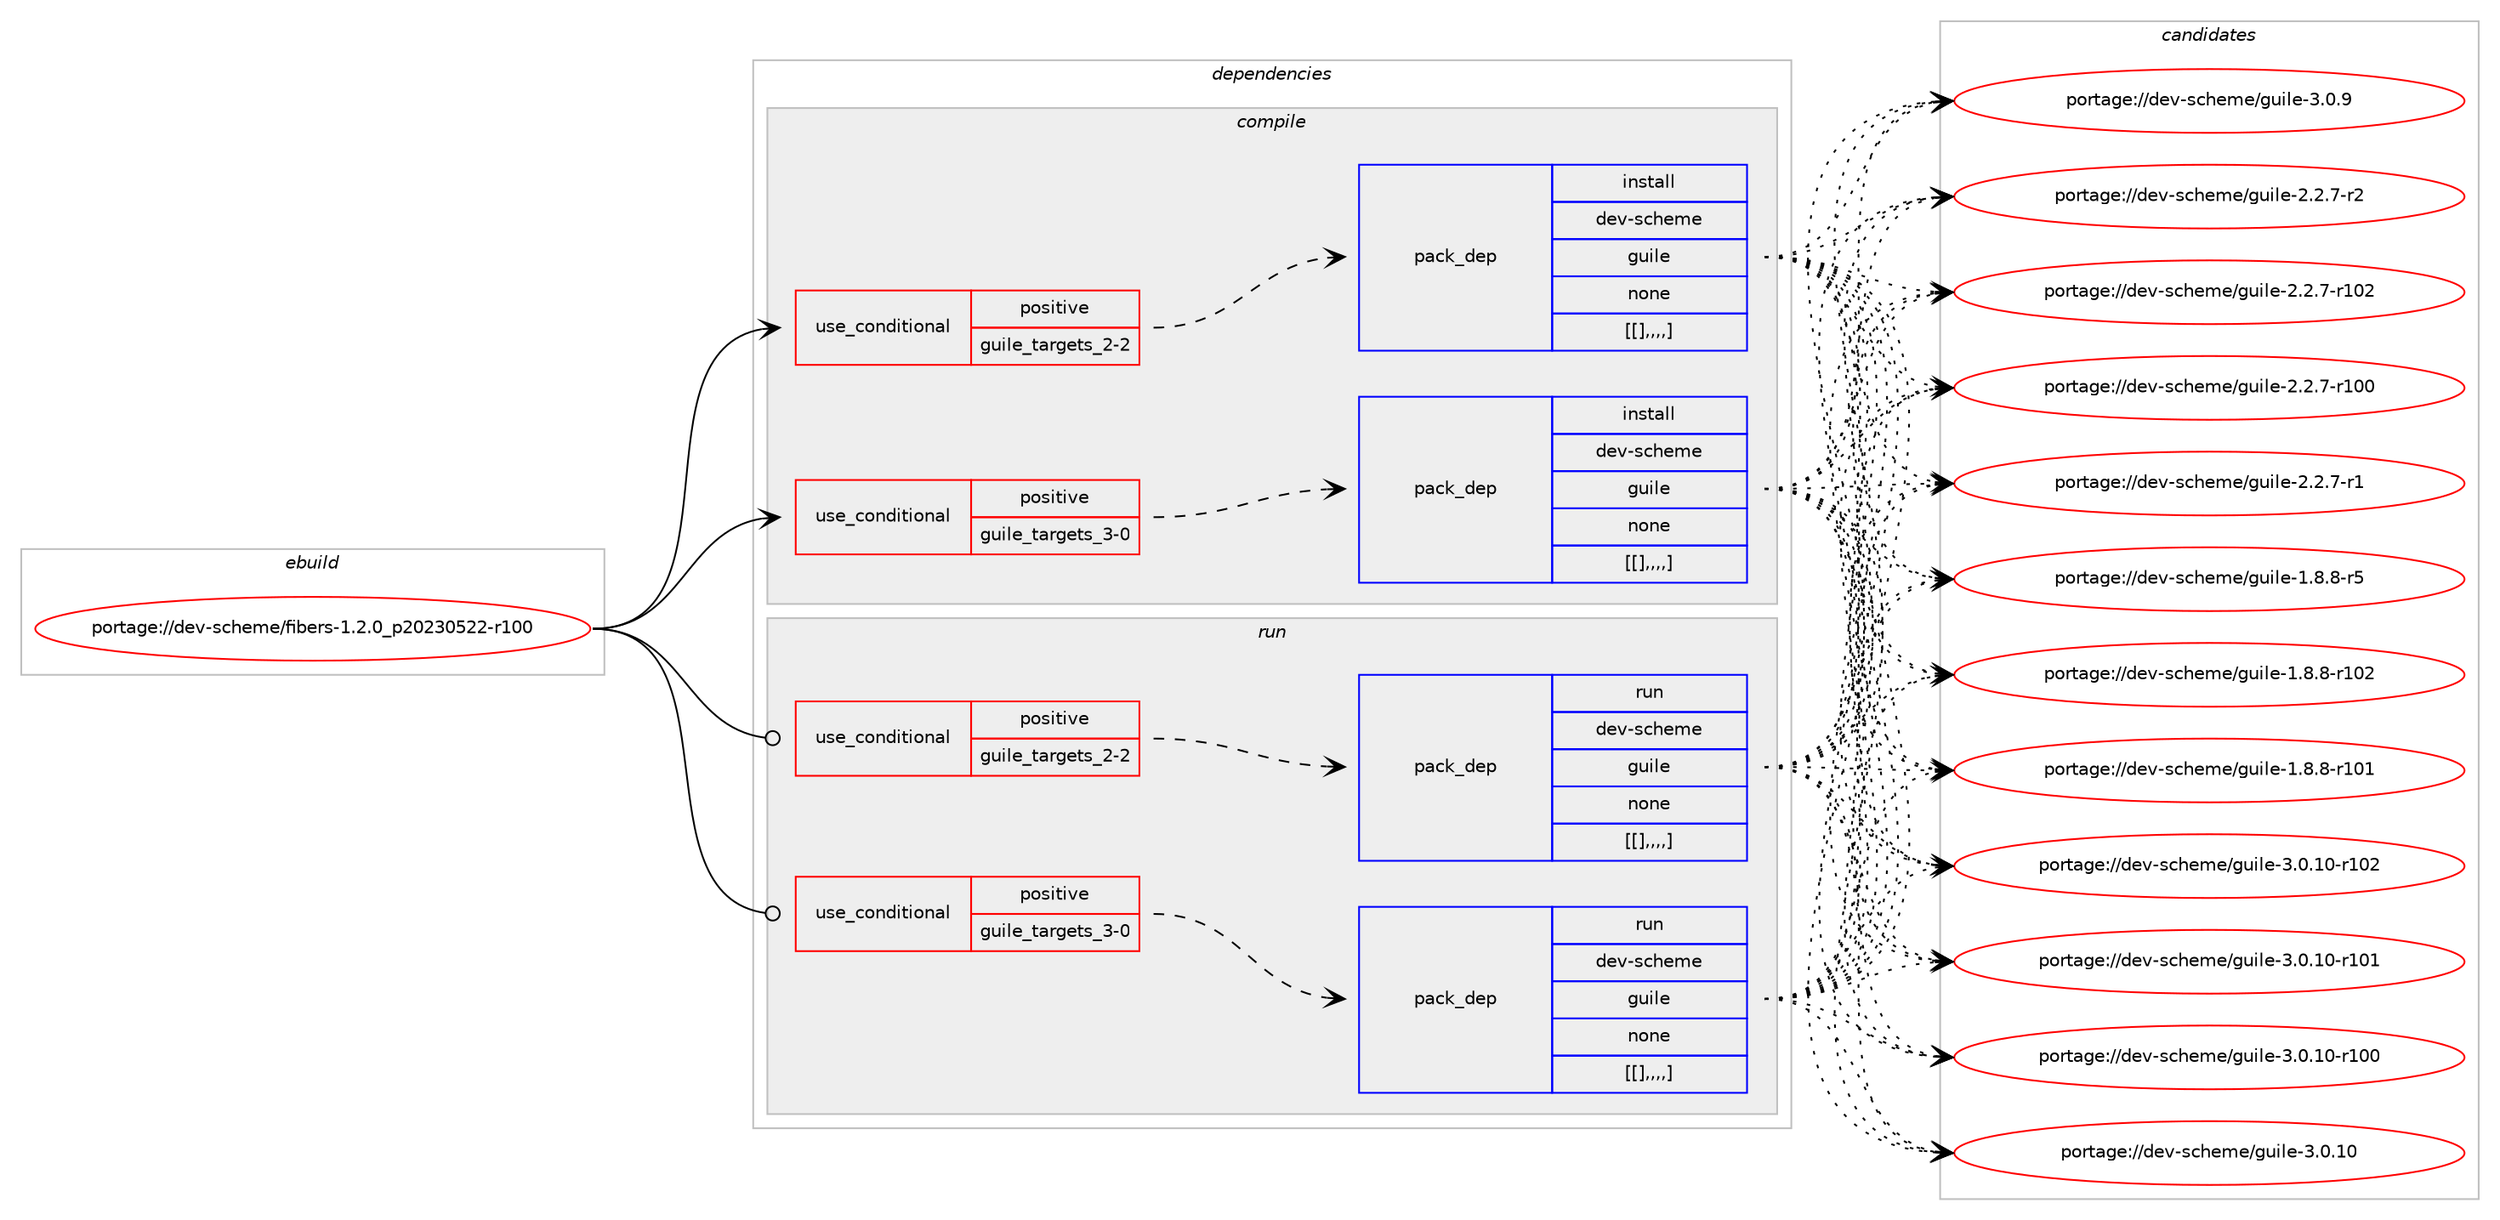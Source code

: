 digraph prolog {

# *************
# Graph options
# *************

newrank=true;
concentrate=true;
compound=true;
graph [rankdir=LR,fontname=Helvetica,fontsize=10,ranksep=1.5];#, ranksep=2.5, nodesep=0.2];
edge  [arrowhead=vee];
node  [fontname=Helvetica,fontsize=10];

# **********
# The ebuild
# **********

subgraph cluster_leftcol {
color=gray;
label=<<i>ebuild</i>>;
id [label="portage://dev-scheme/fibers-1.2.0_p20230522-r100", color=red, width=4, href="../dev-scheme/fibers-1.2.0_p20230522-r100.svg"];
}

# ****************
# The dependencies
# ****************

subgraph cluster_midcol {
color=gray;
label=<<i>dependencies</i>>;
subgraph cluster_compile {
fillcolor="#eeeeee";
style=filled;
label=<<i>compile</i>>;
subgraph cond63623 {
dependency220282 [label=<<TABLE BORDER="0" CELLBORDER="1" CELLSPACING="0" CELLPADDING="4"><TR><TD ROWSPAN="3" CELLPADDING="10">use_conditional</TD></TR><TR><TD>positive</TD></TR><TR><TD>guile_targets_2-2</TD></TR></TABLE>>, shape=none, color=red];
subgraph pack155178 {
dependency220286 [label=<<TABLE BORDER="0" CELLBORDER="1" CELLSPACING="0" CELLPADDING="4" WIDTH="220"><TR><TD ROWSPAN="6" CELLPADDING="30">pack_dep</TD></TR><TR><TD WIDTH="110">install</TD></TR><TR><TD>dev-scheme</TD></TR><TR><TD>guile</TD></TR><TR><TD>none</TD></TR><TR><TD>[[],,,,]</TD></TR></TABLE>>, shape=none, color=blue];
}
dependency220282:e -> dependency220286:w [weight=20,style="dashed",arrowhead="vee"];
}
id:e -> dependency220282:w [weight=20,style="solid",arrowhead="vee"];
subgraph cond63626 {
dependency220307 [label=<<TABLE BORDER="0" CELLBORDER="1" CELLSPACING="0" CELLPADDING="4"><TR><TD ROWSPAN="3" CELLPADDING="10">use_conditional</TD></TR><TR><TD>positive</TD></TR><TR><TD>guile_targets_3-0</TD></TR></TABLE>>, shape=none, color=red];
subgraph pack155194 {
dependency220309 [label=<<TABLE BORDER="0" CELLBORDER="1" CELLSPACING="0" CELLPADDING="4" WIDTH="220"><TR><TD ROWSPAN="6" CELLPADDING="30">pack_dep</TD></TR><TR><TD WIDTH="110">install</TD></TR><TR><TD>dev-scheme</TD></TR><TR><TD>guile</TD></TR><TR><TD>none</TD></TR><TR><TD>[[],,,,]</TD></TR></TABLE>>, shape=none, color=blue];
}
dependency220307:e -> dependency220309:w [weight=20,style="dashed",arrowhead="vee"];
}
id:e -> dependency220307:w [weight=20,style="solid",arrowhead="vee"];
}
subgraph cluster_compileandrun {
fillcolor="#eeeeee";
style=filled;
label=<<i>compile and run</i>>;
}
subgraph cluster_run {
fillcolor="#eeeeee";
style=filled;
label=<<i>run</i>>;
subgraph cond63635 {
dependency220320 [label=<<TABLE BORDER="0" CELLBORDER="1" CELLSPACING="0" CELLPADDING="4"><TR><TD ROWSPAN="3" CELLPADDING="10">use_conditional</TD></TR><TR><TD>positive</TD></TR><TR><TD>guile_targets_2-2</TD></TR></TABLE>>, shape=none, color=red];
subgraph pack155201 {
dependency220359 [label=<<TABLE BORDER="0" CELLBORDER="1" CELLSPACING="0" CELLPADDING="4" WIDTH="220"><TR><TD ROWSPAN="6" CELLPADDING="30">pack_dep</TD></TR><TR><TD WIDTH="110">run</TD></TR><TR><TD>dev-scheme</TD></TR><TR><TD>guile</TD></TR><TR><TD>none</TD></TR><TR><TD>[[],,,,]</TD></TR></TABLE>>, shape=none, color=blue];
}
dependency220320:e -> dependency220359:w [weight=20,style="dashed",arrowhead="vee"];
}
id:e -> dependency220320:w [weight=20,style="solid",arrowhead="odot"];
subgraph cond63648 {
dependency220392 [label=<<TABLE BORDER="0" CELLBORDER="1" CELLSPACING="0" CELLPADDING="4"><TR><TD ROWSPAN="3" CELLPADDING="10">use_conditional</TD></TR><TR><TD>positive</TD></TR><TR><TD>guile_targets_3-0</TD></TR></TABLE>>, shape=none, color=red];
subgraph pack155298 {
dependency220453 [label=<<TABLE BORDER="0" CELLBORDER="1" CELLSPACING="0" CELLPADDING="4" WIDTH="220"><TR><TD ROWSPAN="6" CELLPADDING="30">pack_dep</TD></TR><TR><TD WIDTH="110">run</TD></TR><TR><TD>dev-scheme</TD></TR><TR><TD>guile</TD></TR><TR><TD>none</TD></TR><TR><TD>[[],,,,]</TD></TR></TABLE>>, shape=none, color=blue];
}
dependency220392:e -> dependency220453:w [weight=20,style="dashed",arrowhead="vee"];
}
id:e -> dependency220392:w [weight=20,style="solid",arrowhead="odot"];
}
}

# **************
# The candidates
# **************

subgraph cluster_choices {
rank=same;
color=gray;
label=<<i>candidates</i>>;

subgraph choice154881 {
color=black;
nodesep=1;
choice1001011184511599104101109101471031171051081014551464846494845114494850 [label="portage://dev-scheme/guile-3.0.10-r102", color=red, width=4,href="../dev-scheme/guile-3.0.10-r102.svg"];
choice1001011184511599104101109101471031171051081014551464846494845114494849 [label="portage://dev-scheme/guile-3.0.10-r101", color=red, width=4,href="../dev-scheme/guile-3.0.10-r101.svg"];
choice1001011184511599104101109101471031171051081014551464846494845114494848 [label="portage://dev-scheme/guile-3.0.10-r100", color=red, width=4,href="../dev-scheme/guile-3.0.10-r100.svg"];
choice10010111845115991041011091014710311710510810145514648464948 [label="portage://dev-scheme/guile-3.0.10", color=red, width=4,href="../dev-scheme/guile-3.0.10.svg"];
choice100101118451159910410110910147103117105108101455146484657 [label="portage://dev-scheme/guile-3.0.9", color=red, width=4,href="../dev-scheme/guile-3.0.9.svg"];
choice1001011184511599104101109101471031171051081014550465046554511450 [label="portage://dev-scheme/guile-2.2.7-r2", color=red, width=4,href="../dev-scheme/guile-2.2.7-r2.svg"];
choice10010111845115991041011091014710311710510810145504650465545114494850 [label="portage://dev-scheme/guile-2.2.7-r102", color=red, width=4,href="../dev-scheme/guile-2.2.7-r102.svg"];
choice10010111845115991041011091014710311710510810145504650465545114494848 [label="portage://dev-scheme/guile-2.2.7-r100", color=red, width=4,href="../dev-scheme/guile-2.2.7-r100.svg"];
choice1001011184511599104101109101471031171051081014550465046554511449 [label="portage://dev-scheme/guile-2.2.7-r1", color=red, width=4,href="../dev-scheme/guile-2.2.7-r1.svg"];
choice1001011184511599104101109101471031171051081014549465646564511453 [label="portage://dev-scheme/guile-1.8.8-r5", color=red, width=4,href="../dev-scheme/guile-1.8.8-r5.svg"];
choice10010111845115991041011091014710311710510810145494656465645114494850 [label="portage://dev-scheme/guile-1.8.8-r102", color=red, width=4,href="../dev-scheme/guile-1.8.8-r102.svg"];
choice10010111845115991041011091014710311710510810145494656465645114494849 [label="portage://dev-scheme/guile-1.8.8-r101", color=red, width=4,href="../dev-scheme/guile-1.8.8-r101.svg"];
dependency220286:e -> choice1001011184511599104101109101471031171051081014551464846494845114494850:w [style=dotted,weight="100"];
dependency220286:e -> choice1001011184511599104101109101471031171051081014551464846494845114494849:w [style=dotted,weight="100"];
dependency220286:e -> choice1001011184511599104101109101471031171051081014551464846494845114494848:w [style=dotted,weight="100"];
dependency220286:e -> choice10010111845115991041011091014710311710510810145514648464948:w [style=dotted,weight="100"];
dependency220286:e -> choice100101118451159910410110910147103117105108101455146484657:w [style=dotted,weight="100"];
dependency220286:e -> choice1001011184511599104101109101471031171051081014550465046554511450:w [style=dotted,weight="100"];
dependency220286:e -> choice10010111845115991041011091014710311710510810145504650465545114494850:w [style=dotted,weight="100"];
dependency220286:e -> choice10010111845115991041011091014710311710510810145504650465545114494848:w [style=dotted,weight="100"];
dependency220286:e -> choice1001011184511599104101109101471031171051081014550465046554511449:w [style=dotted,weight="100"];
dependency220286:e -> choice1001011184511599104101109101471031171051081014549465646564511453:w [style=dotted,weight="100"];
dependency220286:e -> choice10010111845115991041011091014710311710510810145494656465645114494850:w [style=dotted,weight="100"];
dependency220286:e -> choice10010111845115991041011091014710311710510810145494656465645114494849:w [style=dotted,weight="100"];
}
subgraph choice154888 {
color=black;
nodesep=1;
choice1001011184511599104101109101471031171051081014551464846494845114494850 [label="portage://dev-scheme/guile-3.0.10-r102", color=red, width=4,href="../dev-scheme/guile-3.0.10-r102.svg"];
choice1001011184511599104101109101471031171051081014551464846494845114494849 [label="portage://dev-scheme/guile-3.0.10-r101", color=red, width=4,href="../dev-scheme/guile-3.0.10-r101.svg"];
choice1001011184511599104101109101471031171051081014551464846494845114494848 [label="portage://dev-scheme/guile-3.0.10-r100", color=red, width=4,href="../dev-scheme/guile-3.0.10-r100.svg"];
choice10010111845115991041011091014710311710510810145514648464948 [label="portage://dev-scheme/guile-3.0.10", color=red, width=4,href="../dev-scheme/guile-3.0.10.svg"];
choice100101118451159910410110910147103117105108101455146484657 [label="portage://dev-scheme/guile-3.0.9", color=red, width=4,href="../dev-scheme/guile-3.0.9.svg"];
choice1001011184511599104101109101471031171051081014550465046554511450 [label="portage://dev-scheme/guile-2.2.7-r2", color=red, width=4,href="../dev-scheme/guile-2.2.7-r2.svg"];
choice10010111845115991041011091014710311710510810145504650465545114494850 [label="portage://dev-scheme/guile-2.2.7-r102", color=red, width=4,href="../dev-scheme/guile-2.2.7-r102.svg"];
choice10010111845115991041011091014710311710510810145504650465545114494848 [label="portage://dev-scheme/guile-2.2.7-r100", color=red, width=4,href="../dev-scheme/guile-2.2.7-r100.svg"];
choice1001011184511599104101109101471031171051081014550465046554511449 [label="portage://dev-scheme/guile-2.2.7-r1", color=red, width=4,href="../dev-scheme/guile-2.2.7-r1.svg"];
choice1001011184511599104101109101471031171051081014549465646564511453 [label="portage://dev-scheme/guile-1.8.8-r5", color=red, width=4,href="../dev-scheme/guile-1.8.8-r5.svg"];
choice10010111845115991041011091014710311710510810145494656465645114494850 [label="portage://dev-scheme/guile-1.8.8-r102", color=red, width=4,href="../dev-scheme/guile-1.8.8-r102.svg"];
choice10010111845115991041011091014710311710510810145494656465645114494849 [label="portage://dev-scheme/guile-1.8.8-r101", color=red, width=4,href="../dev-scheme/guile-1.8.8-r101.svg"];
dependency220309:e -> choice1001011184511599104101109101471031171051081014551464846494845114494850:w [style=dotted,weight="100"];
dependency220309:e -> choice1001011184511599104101109101471031171051081014551464846494845114494849:w [style=dotted,weight="100"];
dependency220309:e -> choice1001011184511599104101109101471031171051081014551464846494845114494848:w [style=dotted,weight="100"];
dependency220309:e -> choice10010111845115991041011091014710311710510810145514648464948:w [style=dotted,weight="100"];
dependency220309:e -> choice100101118451159910410110910147103117105108101455146484657:w [style=dotted,weight="100"];
dependency220309:e -> choice1001011184511599104101109101471031171051081014550465046554511450:w [style=dotted,weight="100"];
dependency220309:e -> choice10010111845115991041011091014710311710510810145504650465545114494850:w [style=dotted,weight="100"];
dependency220309:e -> choice10010111845115991041011091014710311710510810145504650465545114494848:w [style=dotted,weight="100"];
dependency220309:e -> choice1001011184511599104101109101471031171051081014550465046554511449:w [style=dotted,weight="100"];
dependency220309:e -> choice1001011184511599104101109101471031171051081014549465646564511453:w [style=dotted,weight="100"];
dependency220309:e -> choice10010111845115991041011091014710311710510810145494656465645114494850:w [style=dotted,weight="100"];
dependency220309:e -> choice10010111845115991041011091014710311710510810145494656465645114494849:w [style=dotted,weight="100"];
}
subgraph choice154892 {
color=black;
nodesep=1;
choice1001011184511599104101109101471031171051081014551464846494845114494850 [label="portage://dev-scheme/guile-3.0.10-r102", color=red, width=4,href="../dev-scheme/guile-3.0.10-r102.svg"];
choice1001011184511599104101109101471031171051081014551464846494845114494849 [label="portage://dev-scheme/guile-3.0.10-r101", color=red, width=4,href="../dev-scheme/guile-3.0.10-r101.svg"];
choice1001011184511599104101109101471031171051081014551464846494845114494848 [label="portage://dev-scheme/guile-3.0.10-r100", color=red, width=4,href="../dev-scheme/guile-3.0.10-r100.svg"];
choice10010111845115991041011091014710311710510810145514648464948 [label="portage://dev-scheme/guile-3.0.10", color=red, width=4,href="../dev-scheme/guile-3.0.10.svg"];
choice100101118451159910410110910147103117105108101455146484657 [label="portage://dev-scheme/guile-3.0.9", color=red, width=4,href="../dev-scheme/guile-3.0.9.svg"];
choice1001011184511599104101109101471031171051081014550465046554511450 [label="portage://dev-scheme/guile-2.2.7-r2", color=red, width=4,href="../dev-scheme/guile-2.2.7-r2.svg"];
choice10010111845115991041011091014710311710510810145504650465545114494850 [label="portage://dev-scheme/guile-2.2.7-r102", color=red, width=4,href="../dev-scheme/guile-2.2.7-r102.svg"];
choice10010111845115991041011091014710311710510810145504650465545114494848 [label="portage://dev-scheme/guile-2.2.7-r100", color=red, width=4,href="../dev-scheme/guile-2.2.7-r100.svg"];
choice1001011184511599104101109101471031171051081014550465046554511449 [label="portage://dev-scheme/guile-2.2.7-r1", color=red, width=4,href="../dev-scheme/guile-2.2.7-r1.svg"];
choice1001011184511599104101109101471031171051081014549465646564511453 [label="portage://dev-scheme/guile-1.8.8-r5", color=red, width=4,href="../dev-scheme/guile-1.8.8-r5.svg"];
choice10010111845115991041011091014710311710510810145494656465645114494850 [label="portage://dev-scheme/guile-1.8.8-r102", color=red, width=4,href="../dev-scheme/guile-1.8.8-r102.svg"];
choice10010111845115991041011091014710311710510810145494656465645114494849 [label="portage://dev-scheme/guile-1.8.8-r101", color=red, width=4,href="../dev-scheme/guile-1.8.8-r101.svg"];
dependency220359:e -> choice1001011184511599104101109101471031171051081014551464846494845114494850:w [style=dotted,weight="100"];
dependency220359:e -> choice1001011184511599104101109101471031171051081014551464846494845114494849:w [style=dotted,weight="100"];
dependency220359:e -> choice1001011184511599104101109101471031171051081014551464846494845114494848:w [style=dotted,weight="100"];
dependency220359:e -> choice10010111845115991041011091014710311710510810145514648464948:w [style=dotted,weight="100"];
dependency220359:e -> choice100101118451159910410110910147103117105108101455146484657:w [style=dotted,weight="100"];
dependency220359:e -> choice1001011184511599104101109101471031171051081014550465046554511450:w [style=dotted,weight="100"];
dependency220359:e -> choice10010111845115991041011091014710311710510810145504650465545114494850:w [style=dotted,weight="100"];
dependency220359:e -> choice10010111845115991041011091014710311710510810145504650465545114494848:w [style=dotted,weight="100"];
dependency220359:e -> choice1001011184511599104101109101471031171051081014550465046554511449:w [style=dotted,weight="100"];
dependency220359:e -> choice1001011184511599104101109101471031171051081014549465646564511453:w [style=dotted,weight="100"];
dependency220359:e -> choice10010111845115991041011091014710311710510810145494656465645114494850:w [style=dotted,weight="100"];
dependency220359:e -> choice10010111845115991041011091014710311710510810145494656465645114494849:w [style=dotted,weight="100"];
}
subgraph choice154931 {
color=black;
nodesep=1;
choice1001011184511599104101109101471031171051081014551464846494845114494850 [label="portage://dev-scheme/guile-3.0.10-r102", color=red, width=4,href="../dev-scheme/guile-3.0.10-r102.svg"];
choice1001011184511599104101109101471031171051081014551464846494845114494849 [label="portage://dev-scheme/guile-3.0.10-r101", color=red, width=4,href="../dev-scheme/guile-3.0.10-r101.svg"];
choice1001011184511599104101109101471031171051081014551464846494845114494848 [label="portage://dev-scheme/guile-3.0.10-r100", color=red, width=4,href="../dev-scheme/guile-3.0.10-r100.svg"];
choice10010111845115991041011091014710311710510810145514648464948 [label="portage://dev-scheme/guile-3.0.10", color=red, width=4,href="../dev-scheme/guile-3.0.10.svg"];
choice100101118451159910410110910147103117105108101455146484657 [label="portage://dev-scheme/guile-3.0.9", color=red, width=4,href="../dev-scheme/guile-3.0.9.svg"];
choice1001011184511599104101109101471031171051081014550465046554511450 [label="portage://dev-scheme/guile-2.2.7-r2", color=red, width=4,href="../dev-scheme/guile-2.2.7-r2.svg"];
choice10010111845115991041011091014710311710510810145504650465545114494850 [label="portage://dev-scheme/guile-2.2.7-r102", color=red, width=4,href="../dev-scheme/guile-2.2.7-r102.svg"];
choice10010111845115991041011091014710311710510810145504650465545114494848 [label="portage://dev-scheme/guile-2.2.7-r100", color=red, width=4,href="../dev-scheme/guile-2.2.7-r100.svg"];
choice1001011184511599104101109101471031171051081014550465046554511449 [label="portage://dev-scheme/guile-2.2.7-r1", color=red, width=4,href="../dev-scheme/guile-2.2.7-r1.svg"];
choice1001011184511599104101109101471031171051081014549465646564511453 [label="portage://dev-scheme/guile-1.8.8-r5", color=red, width=4,href="../dev-scheme/guile-1.8.8-r5.svg"];
choice10010111845115991041011091014710311710510810145494656465645114494850 [label="portage://dev-scheme/guile-1.8.8-r102", color=red, width=4,href="../dev-scheme/guile-1.8.8-r102.svg"];
choice10010111845115991041011091014710311710510810145494656465645114494849 [label="portage://dev-scheme/guile-1.8.8-r101", color=red, width=4,href="../dev-scheme/guile-1.8.8-r101.svg"];
dependency220453:e -> choice1001011184511599104101109101471031171051081014551464846494845114494850:w [style=dotted,weight="100"];
dependency220453:e -> choice1001011184511599104101109101471031171051081014551464846494845114494849:w [style=dotted,weight="100"];
dependency220453:e -> choice1001011184511599104101109101471031171051081014551464846494845114494848:w [style=dotted,weight="100"];
dependency220453:e -> choice10010111845115991041011091014710311710510810145514648464948:w [style=dotted,weight="100"];
dependency220453:e -> choice100101118451159910410110910147103117105108101455146484657:w [style=dotted,weight="100"];
dependency220453:e -> choice1001011184511599104101109101471031171051081014550465046554511450:w [style=dotted,weight="100"];
dependency220453:e -> choice10010111845115991041011091014710311710510810145504650465545114494850:w [style=dotted,weight="100"];
dependency220453:e -> choice10010111845115991041011091014710311710510810145504650465545114494848:w [style=dotted,weight="100"];
dependency220453:e -> choice1001011184511599104101109101471031171051081014550465046554511449:w [style=dotted,weight="100"];
dependency220453:e -> choice1001011184511599104101109101471031171051081014549465646564511453:w [style=dotted,weight="100"];
dependency220453:e -> choice10010111845115991041011091014710311710510810145494656465645114494850:w [style=dotted,weight="100"];
dependency220453:e -> choice10010111845115991041011091014710311710510810145494656465645114494849:w [style=dotted,weight="100"];
}
}

}
